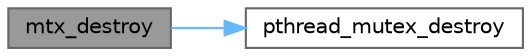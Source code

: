 digraph "mtx_destroy"
{
 // LATEX_PDF_SIZE
  bgcolor="transparent";
  edge [fontname=Helvetica,fontsize=10,labelfontname=Helvetica,labelfontsize=10];
  node [fontname=Helvetica,fontsize=10,shape=box,height=0.2,width=0.4];
  rankdir="LR";
  Node1 [id="Node000001",label="mtx_destroy",height=0.2,width=0.4,color="gray40", fillcolor="grey60", style="filled", fontcolor="black",tooltip=" "];
  Node1 -> Node2 [id="edge2_Node000001_Node000002",color="steelblue1",style="solid",tooltip=" "];
  Node2 [id="Node000002",label="pthread_mutex_destroy",height=0.2,width=0.4,color="grey40", fillcolor="white", style="filled",URL="$pthread__minport__windows_8h.html#a733a87c6f8ed4dc0b76662dac0ea4a9a",tooltip=" "];
}
